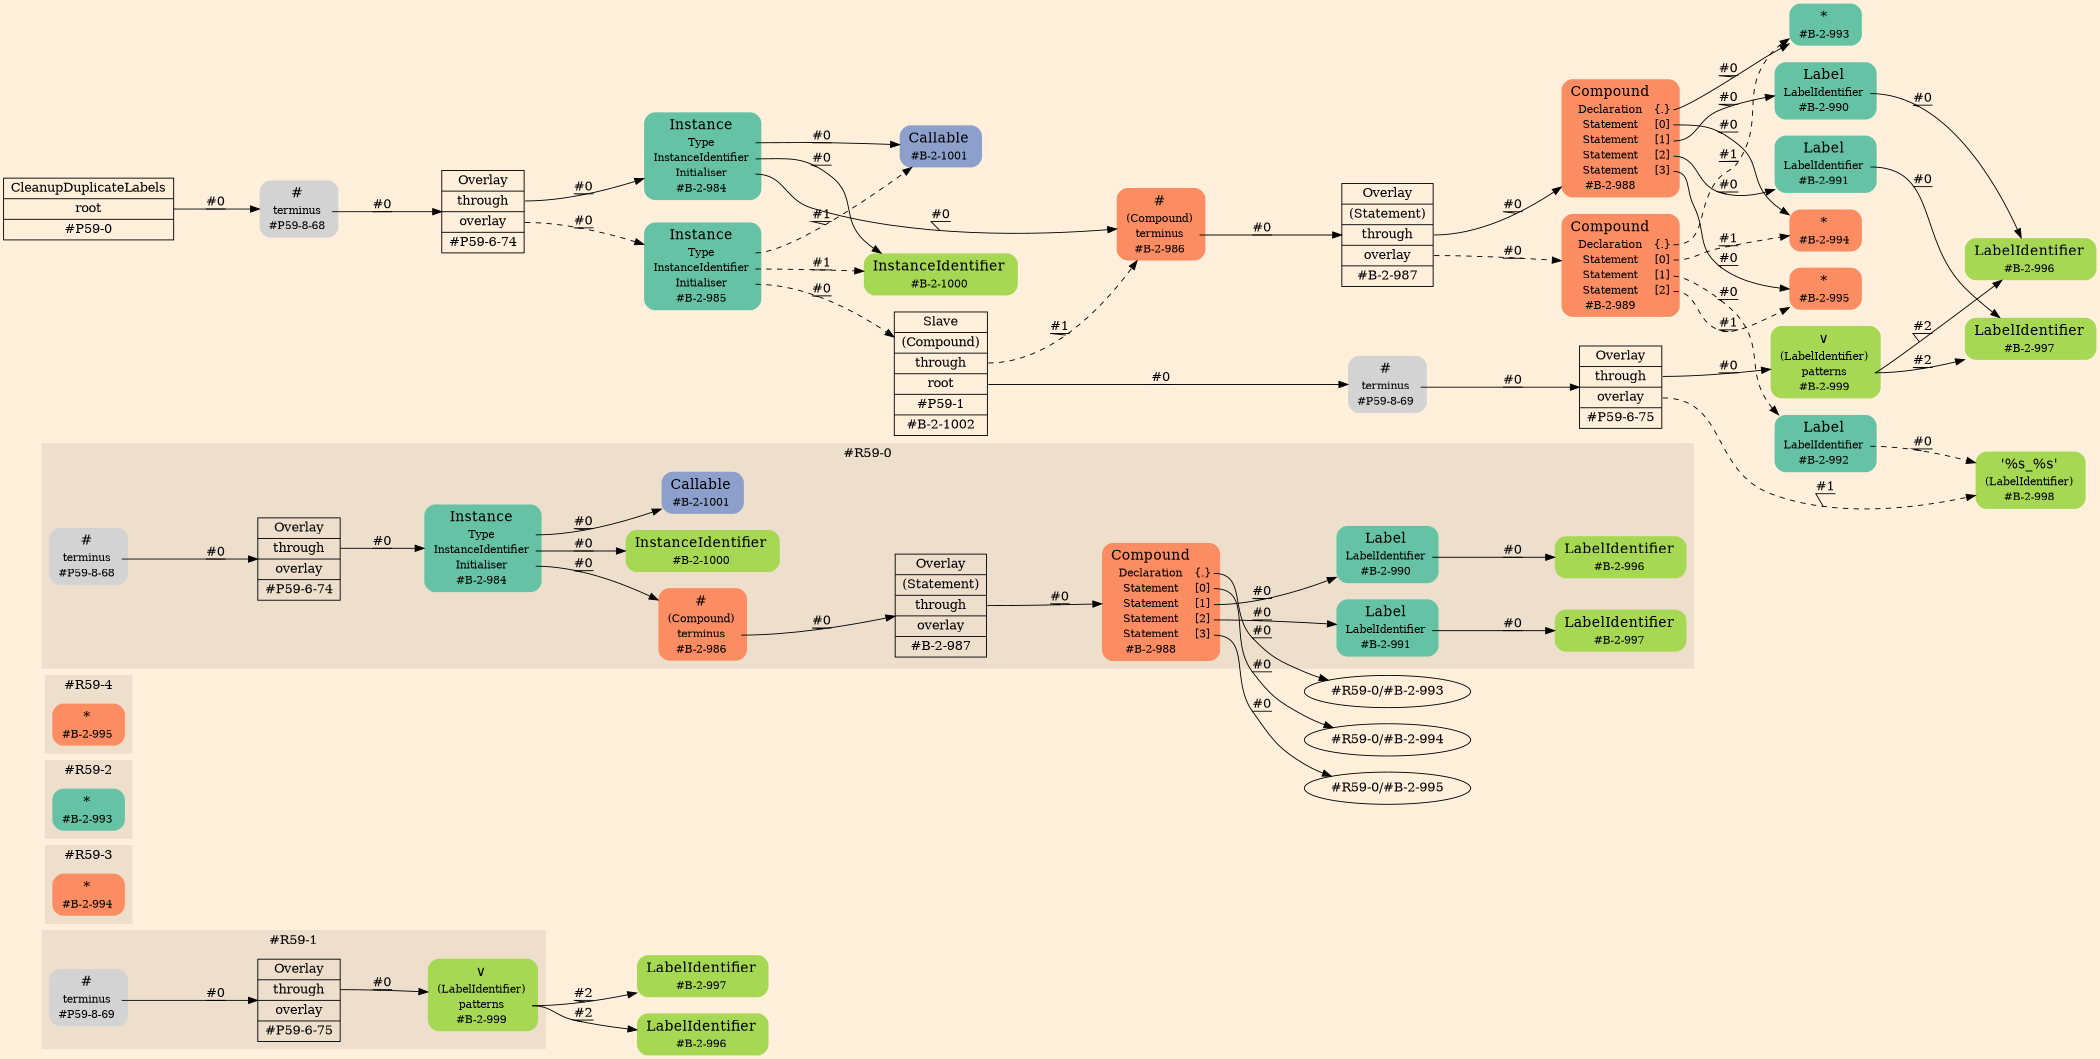 digraph Inferno {
graph [
rankdir = "LR"
ranksep = 1.0
size = "14,20"
bgcolor = antiquewhite1
color = black
fontcolor = black
];
node [
];
"#R59-1/#B-2-997" [
shape = "plaintext"
fillcolor = "/set28/5"
label = <<TABLE BORDER="0" CELLBORDER="0" CELLSPACING="0">
 <TR>
  <TD><FONT POINT-SIZE="16.0">LabelIdentifier</FONT></TD>
  <TD></TD>
 </TR>
 <TR>
  <TD>#B-2-997</TD>
  <TD PORT="port0"></TD>
 </TR>
</TABLE>>
style = "rounded,filled"
fontsize = "12"
];
"#R59-1/#B-2-996" [
shape = "plaintext"
fillcolor = "/set28/5"
label = <<TABLE BORDER="0" CELLBORDER="0" CELLSPACING="0">
 <TR>
  <TD><FONT POINT-SIZE="16.0">LabelIdentifier</FONT></TD>
  <TD></TD>
 </TR>
 <TR>
  <TD>#B-2-996</TD>
  <TD PORT="port0"></TD>
 </TR>
</TABLE>>
style = "rounded,filled"
fontsize = "12"
];
subgraph "cluster#R59-1" {
label = "#R59-1"
style = "filled"
color = antiquewhite2
"#R59-1/#B-2-999" [
shape = "plaintext"
fillcolor = "/set28/5"
label = <<TABLE BORDER="0" CELLBORDER="0" CELLSPACING="0">
 <TR>
  <TD><FONT POINT-SIZE="16.0">∨</FONT></TD>
  <TD></TD>
 </TR>
 <TR>
  <TD>(LabelIdentifier)</TD>
  <TD PORT="port0"></TD>
 </TR>
 <TR>
  <TD>patterns</TD>
  <TD PORT="port1"></TD>
 </TR>
 <TR>
  <TD>#B-2-999</TD>
  <TD PORT="port2"></TD>
 </TR>
</TABLE>>
style = "rounded,filled"
fontsize = "12"
];
"#R59-1/#P59-8-69" [
shape = "plaintext"
label = <<TABLE BORDER="0" CELLBORDER="0" CELLSPACING="0">
 <TR>
  <TD><FONT POINT-SIZE="16.0">#</FONT></TD>
  <TD></TD>
 </TR>
 <TR>
  <TD>terminus</TD>
  <TD PORT="port0"></TD>
 </TR>
 <TR>
  <TD>#P59-8-69</TD>
  <TD PORT="port1"></TD>
 </TR>
</TABLE>>
style = "rounded,filled"
fontsize = "12"
];
"#R59-1/#P59-6-75" [
shape = "record"
fillcolor = antiquewhite2
label = "<fixed> Overlay | <port0> through | <port1> overlay | <port2> #P59-6-75"
style = "filled"
fontsize = "14"
color = black
fontcolor = black
];
}
subgraph "cluster#R59-3" {
label = "#R59-3"
style = "filled"
color = antiquewhite2
"#R59-3/#B-2-994" [
shape = "plaintext"
fillcolor = "/set28/2"
label = <<TABLE BORDER="0" CELLBORDER="0" CELLSPACING="0">
 <TR>
  <TD><FONT POINT-SIZE="16.0">*</FONT></TD>
  <TD></TD>
 </TR>
 <TR>
  <TD>#B-2-994</TD>
  <TD PORT="port0"></TD>
 </TR>
</TABLE>>
style = "rounded,filled"
fontsize = "12"
];
}
subgraph "cluster#R59-2" {
label = "#R59-2"
style = "filled"
color = antiquewhite2
"#R59-2/#B-2-993" [
shape = "plaintext"
fillcolor = "/set28/1"
label = <<TABLE BORDER="0" CELLBORDER="0" CELLSPACING="0">
 <TR>
  <TD><FONT POINT-SIZE="16.0">*</FONT></TD>
  <TD></TD>
 </TR>
 <TR>
  <TD>#B-2-993</TD>
  <TD PORT="port0"></TD>
 </TR>
</TABLE>>
style = "rounded,filled"
fontsize = "12"
];
}
subgraph "cluster#R59-4" {
label = "#R59-4"
style = "filled"
color = antiquewhite2
"#R59-4/#B-2-995" [
shape = "plaintext"
fillcolor = "/set28/2"
label = <<TABLE BORDER="0" CELLBORDER="0" CELLSPACING="0">
 <TR>
  <TD><FONT POINT-SIZE="16.0">*</FONT></TD>
  <TD></TD>
 </TR>
 <TR>
  <TD>#B-2-995</TD>
  <TD PORT="port0"></TD>
 </TR>
</TABLE>>
style = "rounded,filled"
fontsize = "12"
];
}
subgraph "cluster#R59-0" {
label = "#R59-0"
style = "filled"
color = antiquewhite2
"#R59-0/#B-2-997" [
shape = "plaintext"
fillcolor = "/set28/5"
label = <<TABLE BORDER="0" CELLBORDER="0" CELLSPACING="0">
 <TR>
  <TD><FONT POINT-SIZE="16.0">LabelIdentifier</FONT></TD>
  <TD></TD>
 </TR>
 <TR>
  <TD>#B-2-997</TD>
  <TD PORT="port0"></TD>
 </TR>
</TABLE>>
style = "rounded,filled"
fontsize = "12"
];
"#R59-0/#B-2-991" [
shape = "plaintext"
fillcolor = "/set28/1"
label = <<TABLE BORDER="0" CELLBORDER="0" CELLSPACING="0">
 <TR>
  <TD><FONT POINT-SIZE="16.0">Label</FONT></TD>
  <TD></TD>
 </TR>
 <TR>
  <TD>LabelIdentifier</TD>
  <TD PORT="port0"></TD>
 </TR>
 <TR>
  <TD>#B-2-991</TD>
  <TD PORT="port1"></TD>
 </TR>
</TABLE>>
style = "rounded,filled"
fontsize = "12"
];
"#R59-0/#B-2-996" [
shape = "plaintext"
fillcolor = "/set28/5"
label = <<TABLE BORDER="0" CELLBORDER="0" CELLSPACING="0">
 <TR>
  <TD><FONT POINT-SIZE="16.0">LabelIdentifier</FONT></TD>
  <TD></TD>
 </TR>
 <TR>
  <TD>#B-2-996</TD>
  <TD PORT="port0"></TD>
 </TR>
</TABLE>>
style = "rounded,filled"
fontsize = "12"
];
"#R59-0/#P59-6-74" [
shape = "record"
fillcolor = antiquewhite2
label = "<fixed> Overlay | <port0> through | <port1> overlay | <port2> #P59-6-74"
style = "filled"
fontsize = "14"
color = black
fontcolor = black
];
"#R59-0/#B-2-984" [
shape = "plaintext"
fillcolor = "/set28/1"
label = <<TABLE BORDER="0" CELLBORDER="0" CELLSPACING="0">
 <TR>
  <TD><FONT POINT-SIZE="16.0">Instance</FONT></TD>
  <TD></TD>
 </TR>
 <TR>
  <TD>Type</TD>
  <TD PORT="port0"></TD>
 </TR>
 <TR>
  <TD>InstanceIdentifier</TD>
  <TD PORT="port1"></TD>
 </TR>
 <TR>
  <TD>Initialiser</TD>
  <TD PORT="port2"></TD>
 </TR>
 <TR>
  <TD>#B-2-984</TD>
  <TD PORT="port3"></TD>
 </TR>
</TABLE>>
style = "rounded,filled"
fontsize = "12"
];
"#R59-0/#B-2-988" [
shape = "plaintext"
fillcolor = "/set28/2"
label = <<TABLE BORDER="0" CELLBORDER="0" CELLSPACING="0">
 <TR>
  <TD><FONT POINT-SIZE="16.0">Compound</FONT></TD>
  <TD></TD>
 </TR>
 <TR>
  <TD>Declaration</TD>
  <TD PORT="port0">{.}</TD>
 </TR>
 <TR>
  <TD>Statement</TD>
  <TD PORT="port1">[0]</TD>
 </TR>
 <TR>
  <TD>Statement</TD>
  <TD PORT="port2">[1]</TD>
 </TR>
 <TR>
  <TD>Statement</TD>
  <TD PORT="port3">[2]</TD>
 </TR>
 <TR>
  <TD>Statement</TD>
  <TD PORT="port4">[3]</TD>
 </TR>
 <TR>
  <TD>#B-2-988</TD>
  <TD PORT="port5"></TD>
 </TR>
</TABLE>>
style = "rounded,filled"
fontsize = "12"
];
"#R59-0/#B-2-987" [
shape = "record"
fillcolor = antiquewhite2
label = "<fixed> Overlay | <port0> (Statement) | <port1> through | <port2> overlay | <port3> #B-2-987"
style = "filled"
fontsize = "14"
color = black
fontcolor = black
];
"#R59-0/#P59-8-68" [
shape = "plaintext"
label = <<TABLE BORDER="0" CELLBORDER="0" CELLSPACING="0">
 <TR>
  <TD><FONT POINT-SIZE="16.0">#</FONT></TD>
  <TD></TD>
 </TR>
 <TR>
  <TD>terminus</TD>
  <TD PORT="port0"></TD>
 </TR>
 <TR>
  <TD>#P59-8-68</TD>
  <TD PORT="port1"></TD>
 </TR>
</TABLE>>
style = "rounded,filled"
fontsize = "12"
];
"#R59-0/#B-2-990" [
shape = "plaintext"
fillcolor = "/set28/1"
label = <<TABLE BORDER="0" CELLBORDER="0" CELLSPACING="0">
 <TR>
  <TD><FONT POINT-SIZE="16.0">Label</FONT></TD>
  <TD></TD>
 </TR>
 <TR>
  <TD>LabelIdentifier</TD>
  <TD PORT="port0"></TD>
 </TR>
 <TR>
  <TD>#B-2-990</TD>
  <TD PORT="port1"></TD>
 </TR>
</TABLE>>
style = "rounded,filled"
fontsize = "12"
];
"#R59-0/#B-2-1000" [
shape = "plaintext"
fillcolor = "/set28/5"
label = <<TABLE BORDER="0" CELLBORDER="0" CELLSPACING="0">
 <TR>
  <TD><FONT POINT-SIZE="16.0">InstanceIdentifier</FONT></TD>
  <TD></TD>
 </TR>
 <TR>
  <TD>#B-2-1000</TD>
  <TD PORT="port0"></TD>
 </TR>
</TABLE>>
style = "rounded,filled"
fontsize = "12"
];
"#R59-0/#B-2-1001" [
shape = "plaintext"
fillcolor = "/set28/3"
label = <<TABLE BORDER="0" CELLBORDER="0" CELLSPACING="0">
 <TR>
  <TD><FONT POINT-SIZE="16.0">Callable</FONT></TD>
  <TD></TD>
 </TR>
 <TR>
  <TD>#B-2-1001</TD>
  <TD PORT="port0"></TD>
 </TR>
</TABLE>>
style = "rounded,filled"
fontsize = "12"
];
"#R59-0/#B-2-986" [
shape = "plaintext"
fillcolor = "/set28/2"
label = <<TABLE BORDER="0" CELLBORDER="0" CELLSPACING="0">
 <TR>
  <TD><FONT POINT-SIZE="16.0">#</FONT></TD>
  <TD></TD>
 </TR>
 <TR>
  <TD>(Compound)</TD>
  <TD PORT="port0"></TD>
 </TR>
 <TR>
  <TD>terminus</TD>
  <TD PORT="port1"></TD>
 </TR>
 <TR>
  <TD>#B-2-986</TD>
  <TD PORT="port2"></TD>
 </TR>
</TABLE>>
style = "rounded,filled"
fontsize = "12"
];
}
"CR#P59-0" [
shape = "record"
fillcolor = antiquewhite1
label = "<fixed> CleanupDuplicateLabels | <port0> root | <port1> #P59-0"
style = "filled"
fontsize = "14"
color = black
fontcolor = black
];
"#P59-8-68" [
shape = "plaintext"
label = <<TABLE BORDER="0" CELLBORDER="0" CELLSPACING="0">
 <TR>
  <TD><FONT POINT-SIZE="16.0">#</FONT></TD>
  <TD></TD>
 </TR>
 <TR>
  <TD>terminus</TD>
  <TD PORT="port0"></TD>
 </TR>
 <TR>
  <TD>#P59-8-68</TD>
  <TD PORT="port1"></TD>
 </TR>
</TABLE>>
style = "rounded,filled"
fontsize = "12"
];
"#P59-6-74" [
shape = "record"
fillcolor = antiquewhite1
label = "<fixed> Overlay | <port0> through | <port1> overlay | <port2> #P59-6-74"
style = "filled"
fontsize = "14"
color = black
fontcolor = black
];
"#B-2-984" [
shape = "plaintext"
fillcolor = "/set28/1"
label = <<TABLE BORDER="0" CELLBORDER="0" CELLSPACING="0">
 <TR>
  <TD><FONT POINT-SIZE="16.0">Instance</FONT></TD>
  <TD></TD>
 </TR>
 <TR>
  <TD>Type</TD>
  <TD PORT="port0"></TD>
 </TR>
 <TR>
  <TD>InstanceIdentifier</TD>
  <TD PORT="port1"></TD>
 </TR>
 <TR>
  <TD>Initialiser</TD>
  <TD PORT="port2"></TD>
 </TR>
 <TR>
  <TD>#B-2-984</TD>
  <TD PORT="port3"></TD>
 </TR>
</TABLE>>
style = "rounded,filled"
fontsize = "12"
];
"#B-2-1001" [
shape = "plaintext"
fillcolor = "/set28/3"
label = <<TABLE BORDER="0" CELLBORDER="0" CELLSPACING="0">
 <TR>
  <TD><FONT POINT-SIZE="16.0">Callable</FONT></TD>
  <TD></TD>
 </TR>
 <TR>
  <TD>#B-2-1001</TD>
  <TD PORT="port0"></TD>
 </TR>
</TABLE>>
style = "rounded,filled"
fontsize = "12"
];
"#B-2-1000" [
shape = "plaintext"
fillcolor = "/set28/5"
label = <<TABLE BORDER="0" CELLBORDER="0" CELLSPACING="0">
 <TR>
  <TD><FONT POINT-SIZE="16.0">InstanceIdentifier</FONT></TD>
  <TD></TD>
 </TR>
 <TR>
  <TD>#B-2-1000</TD>
  <TD PORT="port0"></TD>
 </TR>
</TABLE>>
style = "rounded,filled"
fontsize = "12"
];
"#B-2-986" [
shape = "plaintext"
fillcolor = "/set28/2"
label = <<TABLE BORDER="0" CELLBORDER="0" CELLSPACING="0">
 <TR>
  <TD><FONT POINT-SIZE="16.0">#</FONT></TD>
  <TD></TD>
 </TR>
 <TR>
  <TD>(Compound)</TD>
  <TD PORT="port0"></TD>
 </TR>
 <TR>
  <TD>terminus</TD>
  <TD PORT="port1"></TD>
 </TR>
 <TR>
  <TD>#B-2-986</TD>
  <TD PORT="port2"></TD>
 </TR>
</TABLE>>
style = "rounded,filled"
fontsize = "12"
];
"#B-2-987" [
shape = "record"
fillcolor = antiquewhite1
label = "<fixed> Overlay | <port0> (Statement) | <port1> through | <port2> overlay | <port3> #B-2-987"
style = "filled"
fontsize = "14"
color = black
fontcolor = black
];
"#B-2-988" [
shape = "plaintext"
fillcolor = "/set28/2"
label = <<TABLE BORDER="0" CELLBORDER="0" CELLSPACING="0">
 <TR>
  <TD><FONT POINT-SIZE="16.0">Compound</FONT></TD>
  <TD></TD>
 </TR>
 <TR>
  <TD>Declaration</TD>
  <TD PORT="port0">{.}</TD>
 </TR>
 <TR>
  <TD>Statement</TD>
  <TD PORT="port1">[0]</TD>
 </TR>
 <TR>
  <TD>Statement</TD>
  <TD PORT="port2">[1]</TD>
 </TR>
 <TR>
  <TD>Statement</TD>
  <TD PORT="port3">[2]</TD>
 </TR>
 <TR>
  <TD>Statement</TD>
  <TD PORT="port4">[3]</TD>
 </TR>
 <TR>
  <TD>#B-2-988</TD>
  <TD PORT="port5"></TD>
 </TR>
</TABLE>>
style = "rounded,filled"
fontsize = "12"
];
"#B-2-993" [
shape = "plaintext"
fillcolor = "/set28/1"
label = <<TABLE BORDER="0" CELLBORDER="0" CELLSPACING="0">
 <TR>
  <TD><FONT POINT-SIZE="16.0">*</FONT></TD>
  <TD></TD>
 </TR>
 <TR>
  <TD>#B-2-993</TD>
  <TD PORT="port0"></TD>
 </TR>
</TABLE>>
style = "rounded,filled"
fontsize = "12"
];
"#B-2-994" [
shape = "plaintext"
fillcolor = "/set28/2"
label = <<TABLE BORDER="0" CELLBORDER="0" CELLSPACING="0">
 <TR>
  <TD><FONT POINT-SIZE="16.0">*</FONT></TD>
  <TD></TD>
 </TR>
 <TR>
  <TD>#B-2-994</TD>
  <TD PORT="port0"></TD>
 </TR>
</TABLE>>
style = "rounded,filled"
fontsize = "12"
];
"#B-2-990" [
shape = "plaintext"
fillcolor = "/set28/1"
label = <<TABLE BORDER="0" CELLBORDER="0" CELLSPACING="0">
 <TR>
  <TD><FONT POINT-SIZE="16.0">Label</FONT></TD>
  <TD></TD>
 </TR>
 <TR>
  <TD>LabelIdentifier</TD>
  <TD PORT="port0"></TD>
 </TR>
 <TR>
  <TD>#B-2-990</TD>
  <TD PORT="port1"></TD>
 </TR>
</TABLE>>
style = "rounded,filled"
fontsize = "12"
];
"#B-2-996" [
shape = "plaintext"
fillcolor = "/set28/5"
label = <<TABLE BORDER="0" CELLBORDER="0" CELLSPACING="0">
 <TR>
  <TD><FONT POINT-SIZE="16.0">LabelIdentifier</FONT></TD>
  <TD></TD>
 </TR>
 <TR>
  <TD>#B-2-996</TD>
  <TD PORT="port0"></TD>
 </TR>
</TABLE>>
style = "rounded,filled"
fontsize = "12"
];
"#B-2-991" [
shape = "plaintext"
fillcolor = "/set28/1"
label = <<TABLE BORDER="0" CELLBORDER="0" CELLSPACING="0">
 <TR>
  <TD><FONT POINT-SIZE="16.0">Label</FONT></TD>
  <TD></TD>
 </TR>
 <TR>
  <TD>LabelIdentifier</TD>
  <TD PORT="port0"></TD>
 </TR>
 <TR>
  <TD>#B-2-991</TD>
  <TD PORT="port1"></TD>
 </TR>
</TABLE>>
style = "rounded,filled"
fontsize = "12"
];
"#B-2-997" [
shape = "plaintext"
fillcolor = "/set28/5"
label = <<TABLE BORDER="0" CELLBORDER="0" CELLSPACING="0">
 <TR>
  <TD><FONT POINT-SIZE="16.0">LabelIdentifier</FONT></TD>
  <TD></TD>
 </TR>
 <TR>
  <TD>#B-2-997</TD>
  <TD PORT="port0"></TD>
 </TR>
</TABLE>>
style = "rounded,filled"
fontsize = "12"
];
"#B-2-995" [
shape = "plaintext"
fillcolor = "/set28/2"
label = <<TABLE BORDER="0" CELLBORDER="0" CELLSPACING="0">
 <TR>
  <TD><FONT POINT-SIZE="16.0">*</FONT></TD>
  <TD></TD>
 </TR>
 <TR>
  <TD>#B-2-995</TD>
  <TD PORT="port0"></TD>
 </TR>
</TABLE>>
style = "rounded,filled"
fontsize = "12"
];
"#B-2-989" [
shape = "plaintext"
fillcolor = "/set28/2"
label = <<TABLE BORDER="0" CELLBORDER="0" CELLSPACING="0">
 <TR>
  <TD><FONT POINT-SIZE="16.0">Compound</FONT></TD>
  <TD></TD>
 </TR>
 <TR>
  <TD>Declaration</TD>
  <TD PORT="port0">{.}</TD>
 </TR>
 <TR>
  <TD>Statement</TD>
  <TD PORT="port1">[0]</TD>
 </TR>
 <TR>
  <TD>Statement</TD>
  <TD PORT="port2">[1]</TD>
 </TR>
 <TR>
  <TD>Statement</TD>
  <TD PORT="port3">[2]</TD>
 </TR>
 <TR>
  <TD>#B-2-989</TD>
  <TD PORT="port4"></TD>
 </TR>
</TABLE>>
style = "rounded,filled"
fontsize = "12"
];
"#B-2-992" [
shape = "plaintext"
fillcolor = "/set28/1"
label = <<TABLE BORDER="0" CELLBORDER="0" CELLSPACING="0">
 <TR>
  <TD><FONT POINT-SIZE="16.0">Label</FONT></TD>
  <TD></TD>
 </TR>
 <TR>
  <TD>LabelIdentifier</TD>
  <TD PORT="port0"></TD>
 </TR>
 <TR>
  <TD>#B-2-992</TD>
  <TD PORT="port1"></TD>
 </TR>
</TABLE>>
style = "rounded,filled"
fontsize = "12"
];
"#B-2-998" [
shape = "plaintext"
fillcolor = "/set28/5"
label = <<TABLE BORDER="0" CELLBORDER="0" CELLSPACING="0">
 <TR>
  <TD><FONT POINT-SIZE="16.0">'%s_%s'</FONT></TD>
  <TD></TD>
 </TR>
 <TR>
  <TD>(LabelIdentifier)</TD>
  <TD PORT="port0"></TD>
 </TR>
 <TR>
  <TD>#B-2-998</TD>
  <TD PORT="port1"></TD>
 </TR>
</TABLE>>
style = "rounded,filled"
fontsize = "12"
];
"#B-2-985" [
shape = "plaintext"
fillcolor = "/set28/1"
label = <<TABLE BORDER="0" CELLBORDER="0" CELLSPACING="0">
 <TR>
  <TD><FONT POINT-SIZE="16.0">Instance</FONT></TD>
  <TD></TD>
 </TR>
 <TR>
  <TD>Type</TD>
  <TD PORT="port0"></TD>
 </TR>
 <TR>
  <TD>InstanceIdentifier</TD>
  <TD PORT="port1"></TD>
 </TR>
 <TR>
  <TD>Initialiser</TD>
  <TD PORT="port2"></TD>
 </TR>
 <TR>
  <TD>#B-2-985</TD>
  <TD PORT="port3"></TD>
 </TR>
</TABLE>>
style = "rounded,filled"
fontsize = "12"
];
"#B-2-1002" [
shape = "record"
fillcolor = antiquewhite1
label = "<fixed> Slave | <port0> (Compound) | <port1> through | <port2> root | <port3> #P59-1 | <port4> #B-2-1002"
style = "filled"
fontsize = "14"
color = black
fontcolor = black
];
"#P59-8-69" [
shape = "plaintext"
label = <<TABLE BORDER="0" CELLBORDER="0" CELLSPACING="0">
 <TR>
  <TD><FONT POINT-SIZE="16.0">#</FONT></TD>
  <TD></TD>
 </TR>
 <TR>
  <TD>terminus</TD>
  <TD PORT="port0"></TD>
 </TR>
 <TR>
  <TD>#P59-8-69</TD>
  <TD PORT="port1"></TD>
 </TR>
</TABLE>>
style = "rounded,filled"
fontsize = "12"
];
"#P59-6-75" [
shape = "record"
fillcolor = antiquewhite1
label = "<fixed> Overlay | <port0> through | <port1> overlay | <port2> #P59-6-75"
style = "filled"
fontsize = "14"
color = black
fontcolor = black
];
"#B-2-999" [
shape = "plaintext"
fillcolor = "/set28/5"
label = <<TABLE BORDER="0" CELLBORDER="0" CELLSPACING="0">
 <TR>
  <TD><FONT POINT-SIZE="16.0">∨</FONT></TD>
  <TD></TD>
 </TR>
 <TR>
  <TD>(LabelIdentifier)</TD>
  <TD PORT="port0"></TD>
 </TR>
 <TR>
  <TD>patterns</TD>
  <TD PORT="port1"></TD>
 </TR>
 <TR>
  <TD>#B-2-999</TD>
  <TD PORT="port2"></TD>
 </TR>
</TABLE>>
style = "rounded,filled"
fontsize = "12"
];
"CR#P59-0":port0 -> "#P59-8-68" [style="solid"
label = "#0"
decorate = true
color = black
fontcolor = black
];
"#P59-8-68":port0 -> "#P59-6-74" [style="solid"
label = "#0"
decorate = true
color = black
fontcolor = black
];
"#P59-6-74":port0 -> "#B-2-984" [style="solid"
label = "#0"
decorate = true
color = black
fontcolor = black
];
"#P59-6-74":port1 -> "#B-2-985" [style="dashed"
label = "#0"
decorate = true
color = black
fontcolor = black
];
"#B-2-984":port0 -> "#B-2-1001" [style="solid"
label = "#0"
decorate = true
color = black
fontcolor = black
];
"#B-2-984":port1 -> "#B-2-1000" [style="solid"
label = "#0"
decorate = true
color = black
fontcolor = black
];
"#B-2-984":port2 -> "#B-2-986" [style="solid"
label = "#0"
decorate = true
color = black
fontcolor = black
];
"#B-2-986":port1 -> "#B-2-987" [style="solid"
label = "#0"
decorate = true
color = black
fontcolor = black
];
"#B-2-987":port1 -> "#B-2-988" [style="solid"
label = "#0"
decorate = true
color = black
fontcolor = black
];
"#B-2-987":port2 -> "#B-2-989" [style="dashed"
label = "#0"
decorate = true
color = black
fontcolor = black
];
"#B-2-988":port0 -> "#B-2-993" [style="solid"
label = "#0"
decorate = true
color = black
fontcolor = black
];
"#B-2-988":port1 -> "#B-2-994" [style="solid"
label = "#0"
decorate = true
color = black
fontcolor = black
];
"#B-2-988":port2 -> "#B-2-990" [style="solid"
label = "#0"
decorate = true
color = black
fontcolor = black
];
"#B-2-988":port3 -> "#B-2-991" [style="solid"
label = "#0"
decorate = true
color = black
fontcolor = black
];
"#B-2-988":port4 -> "#B-2-995" [style="solid"
label = "#0"
decorate = true
color = black
fontcolor = black
];
"#B-2-990":port0 -> "#B-2-996" [style="solid"
label = "#0"
decorate = true
color = black
fontcolor = black
];
"#B-2-991":port0 -> "#B-2-997" [style="solid"
label = "#0"
decorate = true
color = black
fontcolor = black
];
"#B-2-989":port0 -> "#B-2-993" [style="dashed"
label = "#1"
decorate = true
color = black
fontcolor = black
];
"#B-2-989":port1 -> "#B-2-994" [style="dashed"
label = "#1"
decorate = true
color = black
fontcolor = black
];
"#B-2-989":port2 -> "#B-2-992" [style="dashed"
label = "#0"
decorate = true
color = black
fontcolor = black
];
"#B-2-989":port3 -> "#B-2-995" [style="dashed"
label = "#1"
decorate = true
color = black
fontcolor = black
];
"#B-2-992":port0 -> "#B-2-998" [style="dashed"
label = "#0"
decorate = true
color = black
fontcolor = black
];
"#B-2-985":port0 -> "#B-2-1001" [style="dashed"
label = "#1"
decorate = true
color = black
fontcolor = black
];
"#B-2-985":port1 -> "#B-2-1000" [style="dashed"
label = "#1"
decorate = true
color = black
fontcolor = black
];
"#B-2-985":port2 -> "#B-2-1002" [style="dashed"
label = "#0"
decorate = true
color = black
fontcolor = black
];
"#B-2-1002":port1 -> "#B-2-986" [style="dashed"
label = "#1"
decorate = true
color = black
fontcolor = black
];
"#B-2-1002":port2 -> "#P59-8-69" [style="solid"
label = "#0"
decorate = true
color = black
fontcolor = black
];
"#P59-8-69":port0 -> "#P59-6-75" [style="solid"
label = "#0"
decorate = true
color = black
fontcolor = black
];
"#P59-6-75":port0 -> "#B-2-999" [style="solid"
label = "#0"
decorate = true
color = black
fontcolor = black
];
"#P59-6-75":port1 -> "#B-2-998" [style="dashed"
label = "#1"
decorate = true
color = black
fontcolor = black
];
"#B-2-999":port1 -> "#B-2-996" [style="solid"
label = "#2"
decorate = true
color = black
fontcolor = black
];
"#B-2-999":port1 -> "#B-2-997" [style="solid"
label = "#2"
decorate = true
color = black
fontcolor = black
];
"#R59-0/#B-2-991":port0 -> "#R59-0/#B-2-997" [style="solid"
label = "#0"
decorate = true
color = black
fontcolor = black
];
"#R59-0/#P59-6-74":port0 -> "#R59-0/#B-2-984" [style="solid"
label = "#0"
decorate = true
color = black
fontcolor = black
];
"#R59-0/#B-2-984":port0 -> "#R59-0/#B-2-1001" [style="solid"
label = "#0"
decorate = true
color = black
fontcolor = black
];
"#R59-0/#B-2-984":port1 -> "#R59-0/#B-2-1000" [style="solid"
label = "#0"
decorate = true
color = black
fontcolor = black
];
"#R59-0/#B-2-984":port2 -> "#R59-0/#B-2-986" [style="solid"
label = "#0"
decorate = true
color = black
fontcolor = black
];
"#R59-0/#B-2-988":port0 -> "#R59-0/#B-2-993" [style="solid"
label = "#0"
decorate = true
color = black
fontcolor = black
];
"#R59-0/#B-2-988":port1 -> "#R59-0/#B-2-994" [style="solid"
label = "#0"
decorate = true
color = black
fontcolor = black
];
"#R59-0/#B-2-988":port2 -> "#R59-0/#B-2-990" [style="solid"
label = "#0"
decorate = true
color = black
fontcolor = black
];
"#R59-0/#B-2-988":port3 -> "#R59-0/#B-2-991" [style="solid"
label = "#0"
decorate = true
color = black
fontcolor = black
];
"#R59-0/#B-2-988":port4 -> "#R59-0/#B-2-995" [style="solid"
label = "#0"
decorate = true
color = black
fontcolor = black
];
"#R59-0/#B-2-987":port1 -> "#R59-0/#B-2-988" [style="solid"
label = "#0"
decorate = true
color = black
fontcolor = black
];
"#R59-0/#P59-8-68":port0 -> "#R59-0/#P59-6-74" [style="solid"
label = "#0"
decorate = true
color = black
fontcolor = black
];
"#R59-0/#B-2-990":port0 -> "#R59-0/#B-2-996" [style="solid"
label = "#0"
decorate = true
color = black
fontcolor = black
];
"#R59-0/#B-2-986":port1 -> "#R59-0/#B-2-987" [style="solid"
label = "#0"
decorate = true
color = black
fontcolor = black
];
"#R59-1/#B-2-999":port1 -> "#R59-1/#B-2-996" [style="solid"
label = "#2"
decorate = true
color = black
fontcolor = black
];
"#R59-1/#B-2-999":port1 -> "#R59-1/#B-2-997" [style="solid"
label = "#2"
decorate = true
color = black
fontcolor = black
];
"#R59-1/#P59-8-69":port0 -> "#R59-1/#P59-6-75" [style="solid"
label = "#0"
decorate = true
color = black
fontcolor = black
];
"#R59-1/#P59-6-75":port0 -> "#R59-1/#B-2-999" [style="solid"
label = "#0"
decorate = true
color = black
fontcolor = black
];
}
